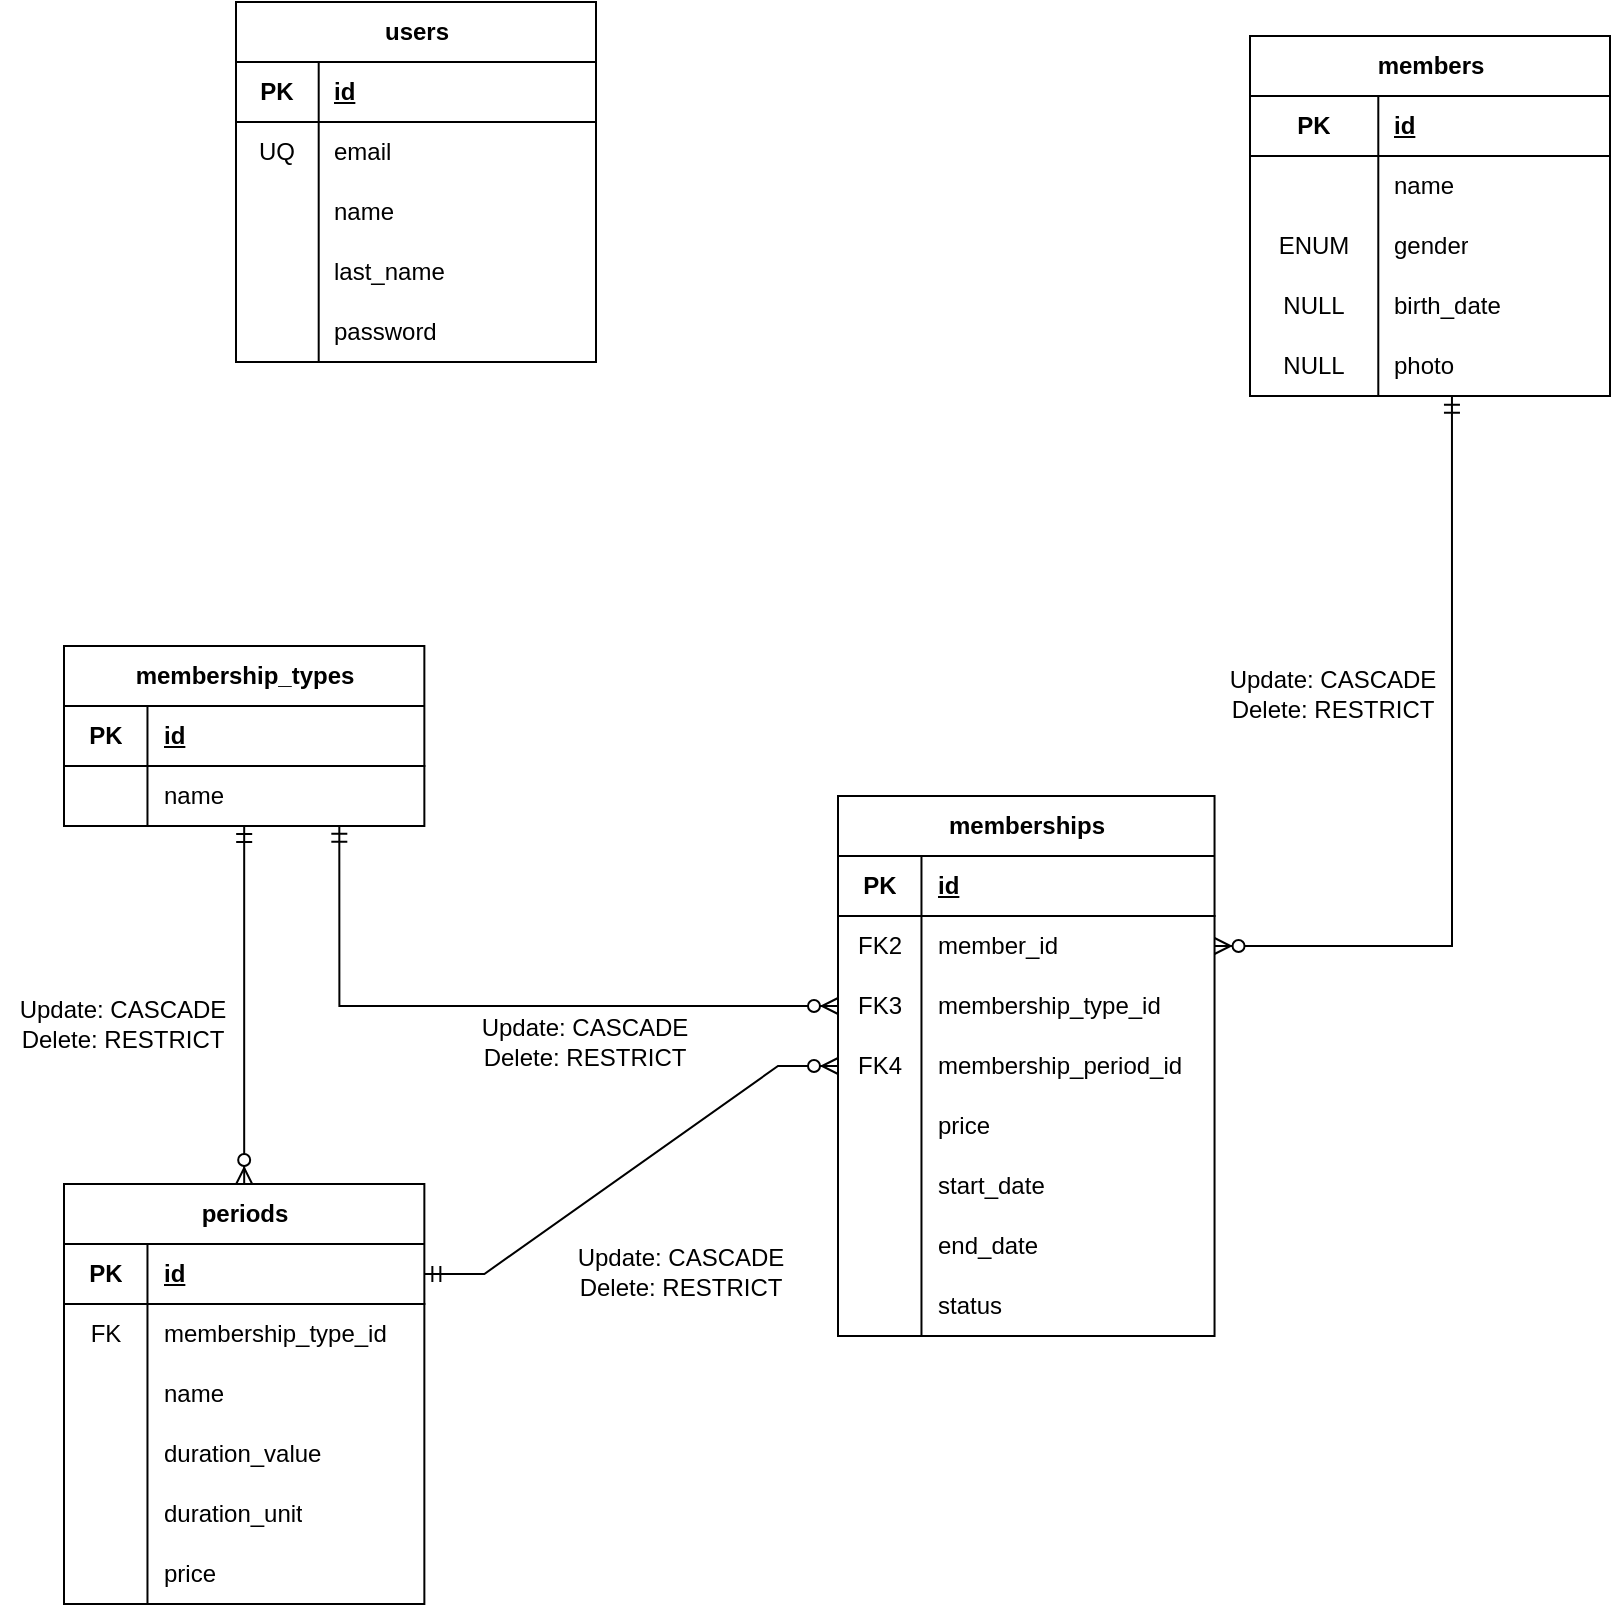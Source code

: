 <mxfile>
    <diagram name="Page-1" id="t_ZjzlIveFX3uH3_dq2D">
        <mxGraphModel dx="5225" dy="852" grid="0" gridSize="10" guides="1" tooltips="1" connect="1" arrows="1" fold="1" page="0" pageScale="1" pageWidth="1100" pageHeight="850" math="0" shadow="0">
            <root>
                <mxCell id="0"/>
                <mxCell id="1" parent="0"/>
                <mxCell id="buDMk4SMQGIEA38cGcn8-2" value="users" style="shape=table;startSize=30;container=1;collapsible=1;childLayout=tableLayout;fixedRows=1;rowLines=0;fontStyle=1;align=center;resizeLast=1;html=1;" parent="1" vertex="1">
                    <mxGeometry x="-3759" y="276" width="180" height="180" as="geometry"/>
                </mxCell>
                <mxCell id="buDMk4SMQGIEA38cGcn8-3" value="" style="shape=tableRow;horizontal=0;startSize=0;swimlaneHead=0;swimlaneBody=0;fillColor=none;collapsible=0;dropTarget=0;points=[[0,0.5],[1,0.5]];portConstraint=eastwest;top=0;left=0;right=0;bottom=1;" parent="buDMk4SMQGIEA38cGcn8-2" vertex="1">
                    <mxGeometry y="30" width="180" height="30" as="geometry"/>
                </mxCell>
                <mxCell id="buDMk4SMQGIEA38cGcn8-4" value="PK" style="shape=partialRectangle;connectable=0;fillColor=none;top=0;left=0;bottom=0;right=0;fontStyle=1;overflow=hidden;whiteSpace=wrap;html=1;" parent="buDMk4SMQGIEA38cGcn8-3" vertex="1">
                    <mxGeometry width="41.35" height="30" as="geometry">
                        <mxRectangle width="41.35" height="30" as="alternateBounds"/>
                    </mxGeometry>
                </mxCell>
                <mxCell id="buDMk4SMQGIEA38cGcn8-5" value="id" style="shape=partialRectangle;connectable=0;fillColor=none;top=0;left=0;bottom=0;right=0;align=left;spacingLeft=6;fontStyle=5;overflow=hidden;whiteSpace=wrap;html=1;" parent="buDMk4SMQGIEA38cGcn8-3" vertex="1">
                    <mxGeometry x="41.35" width="138.65" height="30" as="geometry">
                        <mxRectangle width="138.65" height="30" as="alternateBounds"/>
                    </mxGeometry>
                </mxCell>
                <mxCell id="buDMk4SMQGIEA38cGcn8-6" value="" style="shape=tableRow;horizontal=0;startSize=0;swimlaneHead=0;swimlaneBody=0;fillColor=none;collapsible=0;dropTarget=0;points=[[0,0.5],[1,0.5]];portConstraint=eastwest;top=0;left=0;right=0;bottom=0;" parent="buDMk4SMQGIEA38cGcn8-2" vertex="1">
                    <mxGeometry y="60" width="180" height="30" as="geometry"/>
                </mxCell>
                <mxCell id="buDMk4SMQGIEA38cGcn8-7" value="UQ" style="shape=partialRectangle;connectable=0;fillColor=none;top=0;left=0;bottom=0;right=0;editable=1;overflow=hidden;whiteSpace=wrap;html=1;" parent="buDMk4SMQGIEA38cGcn8-6" vertex="1">
                    <mxGeometry width="41.35" height="30" as="geometry">
                        <mxRectangle width="41.35" height="30" as="alternateBounds"/>
                    </mxGeometry>
                </mxCell>
                <mxCell id="buDMk4SMQGIEA38cGcn8-8" value="email" style="shape=partialRectangle;connectable=0;fillColor=none;top=0;left=0;bottom=0;right=0;align=left;spacingLeft=6;overflow=hidden;whiteSpace=wrap;html=1;" parent="buDMk4SMQGIEA38cGcn8-6" vertex="1">
                    <mxGeometry x="41.35" width="138.65" height="30" as="geometry">
                        <mxRectangle width="138.65" height="30" as="alternateBounds"/>
                    </mxGeometry>
                </mxCell>
                <mxCell id="buDMk4SMQGIEA38cGcn8-9" value="" style="shape=tableRow;horizontal=0;startSize=0;swimlaneHead=0;swimlaneBody=0;fillColor=none;collapsible=0;dropTarget=0;points=[[0,0.5],[1,0.5]];portConstraint=eastwest;top=0;left=0;right=0;bottom=0;" parent="buDMk4SMQGIEA38cGcn8-2" vertex="1">
                    <mxGeometry y="90" width="180" height="30" as="geometry"/>
                </mxCell>
                <mxCell id="buDMk4SMQGIEA38cGcn8-10" value="" style="shape=partialRectangle;connectable=0;fillColor=none;top=0;left=0;bottom=0;right=0;editable=1;overflow=hidden;whiteSpace=wrap;html=1;" parent="buDMk4SMQGIEA38cGcn8-9" vertex="1">
                    <mxGeometry width="41.35" height="30" as="geometry">
                        <mxRectangle width="41.35" height="30" as="alternateBounds"/>
                    </mxGeometry>
                </mxCell>
                <mxCell id="buDMk4SMQGIEA38cGcn8-11" value="name" style="shape=partialRectangle;connectable=0;fillColor=none;top=0;left=0;bottom=0;right=0;align=left;spacingLeft=6;overflow=hidden;whiteSpace=wrap;html=1;" parent="buDMk4SMQGIEA38cGcn8-9" vertex="1">
                    <mxGeometry x="41.35" width="138.65" height="30" as="geometry">
                        <mxRectangle width="138.65" height="30" as="alternateBounds"/>
                    </mxGeometry>
                </mxCell>
                <mxCell id="ZmS3aK9wkaC02EFSY0Xw-1" value="" style="shape=tableRow;horizontal=0;startSize=0;swimlaneHead=0;swimlaneBody=0;fillColor=none;collapsible=0;dropTarget=0;points=[[0,0.5],[1,0.5]];portConstraint=eastwest;top=0;left=0;right=0;bottom=0;" parent="buDMk4SMQGIEA38cGcn8-2" vertex="1">
                    <mxGeometry y="120" width="180" height="30" as="geometry"/>
                </mxCell>
                <mxCell id="ZmS3aK9wkaC02EFSY0Xw-2" value="" style="shape=partialRectangle;connectable=0;fillColor=none;top=0;left=0;bottom=0;right=0;editable=1;overflow=hidden;whiteSpace=wrap;html=1;" parent="ZmS3aK9wkaC02EFSY0Xw-1" vertex="1">
                    <mxGeometry width="41.35" height="30" as="geometry">
                        <mxRectangle width="41.35" height="30" as="alternateBounds"/>
                    </mxGeometry>
                </mxCell>
                <mxCell id="ZmS3aK9wkaC02EFSY0Xw-3" value="last_name" style="shape=partialRectangle;connectable=0;fillColor=none;top=0;left=0;bottom=0;right=0;align=left;spacingLeft=6;overflow=hidden;whiteSpace=wrap;html=1;" parent="ZmS3aK9wkaC02EFSY0Xw-1" vertex="1">
                    <mxGeometry x="41.35" width="138.65" height="30" as="geometry">
                        <mxRectangle width="138.65" height="30" as="alternateBounds"/>
                    </mxGeometry>
                </mxCell>
                <mxCell id="buDMk4SMQGIEA38cGcn8-12" value="" style="shape=tableRow;horizontal=0;startSize=0;swimlaneHead=0;swimlaneBody=0;fillColor=none;collapsible=0;dropTarget=0;points=[[0,0.5],[1,0.5]];portConstraint=eastwest;top=0;left=0;right=0;bottom=0;" parent="buDMk4SMQGIEA38cGcn8-2" vertex="1">
                    <mxGeometry y="150" width="180" height="30" as="geometry"/>
                </mxCell>
                <mxCell id="buDMk4SMQGIEA38cGcn8-13" value="" style="shape=partialRectangle;connectable=0;fillColor=none;top=0;left=0;bottom=0;right=0;editable=1;overflow=hidden;whiteSpace=wrap;html=1;" parent="buDMk4SMQGIEA38cGcn8-12" vertex="1">
                    <mxGeometry width="41.35" height="30" as="geometry">
                        <mxRectangle width="41.35" height="30" as="alternateBounds"/>
                    </mxGeometry>
                </mxCell>
                <mxCell id="buDMk4SMQGIEA38cGcn8-14" value="password" style="shape=partialRectangle;connectable=0;fillColor=none;top=0;left=0;bottom=0;right=0;align=left;spacingLeft=6;overflow=hidden;whiteSpace=wrap;html=1;" parent="buDMk4SMQGIEA38cGcn8-12" vertex="1">
                    <mxGeometry x="41.35" width="138.65" height="30" as="geometry">
                        <mxRectangle width="138.65" height="30" as="alternateBounds"/>
                    </mxGeometry>
                </mxCell>
                <mxCell id="ZmS3aK9wkaC02EFSY0Xw-10" value="members" style="shape=table;startSize=30;container=1;collapsible=1;childLayout=tableLayout;fixedRows=1;rowLines=0;fontStyle=1;align=center;resizeLast=1;html=1;" parent="1" vertex="1">
                    <mxGeometry x="-3252" y="293" width="180" height="180" as="geometry"/>
                </mxCell>
                <mxCell id="ZmS3aK9wkaC02EFSY0Xw-11" value="" style="shape=tableRow;horizontal=0;startSize=0;swimlaneHead=0;swimlaneBody=0;fillColor=none;collapsible=0;dropTarget=0;points=[[0,0.5],[1,0.5]];portConstraint=eastwest;top=0;left=0;right=0;bottom=1;" parent="ZmS3aK9wkaC02EFSY0Xw-10" vertex="1">
                    <mxGeometry y="30" width="180" height="30" as="geometry"/>
                </mxCell>
                <mxCell id="ZmS3aK9wkaC02EFSY0Xw-12" value="PK" style="shape=partialRectangle;connectable=0;fillColor=none;top=0;left=0;bottom=0;right=0;fontStyle=1;overflow=hidden;whiteSpace=wrap;html=1;" parent="ZmS3aK9wkaC02EFSY0Xw-11" vertex="1">
                    <mxGeometry width="64.15" height="30" as="geometry">
                        <mxRectangle width="64.15" height="30" as="alternateBounds"/>
                    </mxGeometry>
                </mxCell>
                <mxCell id="ZmS3aK9wkaC02EFSY0Xw-13" value="id" style="shape=partialRectangle;connectable=0;fillColor=none;top=0;left=0;bottom=0;right=0;align=left;spacingLeft=6;fontStyle=5;overflow=hidden;whiteSpace=wrap;html=1;" parent="ZmS3aK9wkaC02EFSY0Xw-11" vertex="1">
                    <mxGeometry x="64.15" width="115.85" height="30" as="geometry">
                        <mxRectangle width="115.85" height="30" as="alternateBounds"/>
                    </mxGeometry>
                </mxCell>
                <mxCell id="ZmS3aK9wkaC02EFSY0Xw-17" value="" style="shape=tableRow;horizontal=0;startSize=0;swimlaneHead=0;swimlaneBody=0;fillColor=none;collapsible=0;dropTarget=0;points=[[0,0.5],[1,0.5]];portConstraint=eastwest;top=0;left=0;right=0;bottom=0;" parent="ZmS3aK9wkaC02EFSY0Xw-10" vertex="1">
                    <mxGeometry y="60" width="180" height="30" as="geometry"/>
                </mxCell>
                <mxCell id="ZmS3aK9wkaC02EFSY0Xw-18" value="" style="shape=partialRectangle;connectable=0;fillColor=none;top=0;left=0;bottom=0;right=0;editable=1;overflow=hidden;whiteSpace=wrap;html=1;" parent="ZmS3aK9wkaC02EFSY0Xw-17" vertex="1">
                    <mxGeometry width="64.15" height="30" as="geometry">
                        <mxRectangle width="64.15" height="30" as="alternateBounds"/>
                    </mxGeometry>
                </mxCell>
                <mxCell id="ZmS3aK9wkaC02EFSY0Xw-19" value="name" style="shape=partialRectangle;connectable=0;fillColor=none;top=0;left=0;bottom=0;right=0;align=left;spacingLeft=6;overflow=hidden;whiteSpace=wrap;html=1;" parent="ZmS3aK9wkaC02EFSY0Xw-17" vertex="1">
                    <mxGeometry x="64.15" width="115.85" height="30" as="geometry">
                        <mxRectangle width="115.85" height="30" as="alternateBounds"/>
                    </mxGeometry>
                </mxCell>
                <mxCell id="ZmS3aK9wkaC02EFSY0Xw-23" value="" style="shape=tableRow;horizontal=0;startSize=0;swimlaneHead=0;swimlaneBody=0;fillColor=none;collapsible=0;dropTarget=0;points=[[0,0.5],[1,0.5]];portConstraint=eastwest;top=0;left=0;right=0;bottom=0;" parent="ZmS3aK9wkaC02EFSY0Xw-10" vertex="1">
                    <mxGeometry y="90" width="180" height="30" as="geometry"/>
                </mxCell>
                <mxCell id="ZmS3aK9wkaC02EFSY0Xw-24" value="ENUM" style="shape=partialRectangle;connectable=0;fillColor=none;top=0;left=0;bottom=0;right=0;editable=1;overflow=hidden;whiteSpace=wrap;html=1;" parent="ZmS3aK9wkaC02EFSY0Xw-23" vertex="1">
                    <mxGeometry width="64.15" height="30" as="geometry">
                        <mxRectangle width="64.15" height="30" as="alternateBounds"/>
                    </mxGeometry>
                </mxCell>
                <mxCell id="ZmS3aK9wkaC02EFSY0Xw-25" value="gender" style="shape=partialRectangle;connectable=0;fillColor=none;top=0;left=0;bottom=0;right=0;align=left;spacingLeft=6;overflow=hidden;whiteSpace=wrap;html=1;" parent="ZmS3aK9wkaC02EFSY0Xw-23" vertex="1">
                    <mxGeometry x="64.15" width="115.85" height="30" as="geometry">
                        <mxRectangle width="115.85" height="30" as="alternateBounds"/>
                    </mxGeometry>
                </mxCell>
                <mxCell id="ZmS3aK9wkaC02EFSY0Xw-26" value="" style="shape=tableRow;horizontal=0;startSize=0;swimlaneHead=0;swimlaneBody=0;fillColor=none;collapsible=0;dropTarget=0;points=[[0,0.5],[1,0.5]];portConstraint=eastwest;top=0;left=0;right=0;bottom=0;" parent="ZmS3aK9wkaC02EFSY0Xw-10" vertex="1">
                    <mxGeometry y="120" width="180" height="30" as="geometry"/>
                </mxCell>
                <mxCell id="ZmS3aK9wkaC02EFSY0Xw-27" value="NULL" style="shape=partialRectangle;connectable=0;fillColor=none;top=0;left=0;bottom=0;right=0;editable=1;overflow=hidden;whiteSpace=wrap;html=1;" parent="ZmS3aK9wkaC02EFSY0Xw-26" vertex="1">
                    <mxGeometry width="64.15" height="30" as="geometry">
                        <mxRectangle width="64.15" height="30" as="alternateBounds"/>
                    </mxGeometry>
                </mxCell>
                <mxCell id="ZmS3aK9wkaC02EFSY0Xw-28" value="birth_date" style="shape=partialRectangle;connectable=0;fillColor=none;top=0;left=0;bottom=0;right=0;align=left;spacingLeft=6;overflow=hidden;whiteSpace=wrap;html=1;" parent="ZmS3aK9wkaC02EFSY0Xw-26" vertex="1">
                    <mxGeometry x="64.15" width="115.85" height="30" as="geometry">
                        <mxRectangle width="115.85" height="30" as="alternateBounds"/>
                    </mxGeometry>
                </mxCell>
                <mxCell id="ZmS3aK9wkaC02EFSY0Xw-29" value="" style="shape=tableRow;horizontal=0;startSize=0;swimlaneHead=0;swimlaneBody=0;fillColor=none;collapsible=0;dropTarget=0;points=[[0,0.5],[1,0.5]];portConstraint=eastwest;top=0;left=0;right=0;bottom=0;" parent="ZmS3aK9wkaC02EFSY0Xw-10" vertex="1">
                    <mxGeometry y="150" width="180" height="30" as="geometry"/>
                </mxCell>
                <mxCell id="ZmS3aK9wkaC02EFSY0Xw-30" value="NULL" style="shape=partialRectangle;connectable=0;fillColor=none;top=0;left=0;bottom=0;right=0;editable=1;overflow=hidden;whiteSpace=wrap;html=1;" parent="ZmS3aK9wkaC02EFSY0Xw-29" vertex="1">
                    <mxGeometry width="64.15" height="30" as="geometry">
                        <mxRectangle width="64.15" height="30" as="alternateBounds"/>
                    </mxGeometry>
                </mxCell>
                <mxCell id="ZmS3aK9wkaC02EFSY0Xw-31" value="photo" style="shape=partialRectangle;connectable=0;fillColor=none;top=0;left=0;bottom=0;right=0;align=left;spacingLeft=6;overflow=hidden;whiteSpace=wrap;html=1;" parent="ZmS3aK9wkaC02EFSY0Xw-29" vertex="1">
                    <mxGeometry x="64.15" width="115.85" height="30" as="geometry">
                        <mxRectangle width="115.85" height="30" as="alternateBounds"/>
                    </mxGeometry>
                </mxCell>
                <mxCell id="ZmS3aK9wkaC02EFSY0Xw-38" value="membership_types" style="shape=table;startSize=30;container=1;collapsible=1;childLayout=tableLayout;fixedRows=1;rowLines=0;fontStyle=1;align=center;resizeLast=1;html=1;" parent="1" vertex="1">
                    <mxGeometry x="-3845" y="598" width="180.179" height="90" as="geometry"/>
                </mxCell>
                <mxCell id="ZmS3aK9wkaC02EFSY0Xw-39" value="" style="shape=tableRow;horizontal=0;startSize=0;swimlaneHead=0;swimlaneBody=0;fillColor=none;collapsible=0;dropTarget=0;points=[[0,0.5],[1,0.5]];portConstraint=eastwest;top=0;left=0;right=0;bottom=1;" parent="ZmS3aK9wkaC02EFSY0Xw-38" vertex="1">
                    <mxGeometry y="30" width="180.179" height="30" as="geometry"/>
                </mxCell>
                <mxCell id="ZmS3aK9wkaC02EFSY0Xw-40" value="PK" style="shape=partialRectangle;connectable=0;fillColor=none;top=0;left=0;bottom=0;right=0;fontStyle=1;overflow=hidden;whiteSpace=wrap;html=1;" parent="ZmS3aK9wkaC02EFSY0Xw-39" vertex="1">
                    <mxGeometry width="41.737" height="30" as="geometry">
                        <mxRectangle width="41.737" height="30" as="alternateBounds"/>
                    </mxGeometry>
                </mxCell>
                <mxCell id="ZmS3aK9wkaC02EFSY0Xw-41" value="id" style="shape=partialRectangle;connectable=0;fillColor=none;top=0;left=0;bottom=0;right=0;align=left;spacingLeft=6;fontStyle=5;overflow=hidden;whiteSpace=wrap;html=1;" parent="ZmS3aK9wkaC02EFSY0Xw-39" vertex="1">
                    <mxGeometry x="41.737" width="138.442" height="30" as="geometry">
                        <mxRectangle width="138.442" height="30" as="alternateBounds"/>
                    </mxGeometry>
                </mxCell>
                <mxCell id="ZmS3aK9wkaC02EFSY0Xw-45" value="" style="shape=tableRow;horizontal=0;startSize=0;swimlaneHead=0;swimlaneBody=0;fillColor=none;collapsible=0;dropTarget=0;points=[[0,0.5],[1,0.5]];portConstraint=eastwest;top=0;left=0;right=0;bottom=0;" parent="ZmS3aK9wkaC02EFSY0Xw-38" vertex="1">
                    <mxGeometry y="60" width="180.179" height="30" as="geometry"/>
                </mxCell>
                <mxCell id="ZmS3aK9wkaC02EFSY0Xw-46" value="" style="shape=partialRectangle;connectable=0;fillColor=none;top=0;left=0;bottom=0;right=0;editable=1;overflow=hidden;whiteSpace=wrap;html=1;" parent="ZmS3aK9wkaC02EFSY0Xw-45" vertex="1">
                    <mxGeometry width="41.737" height="30" as="geometry">
                        <mxRectangle width="41.737" height="30" as="alternateBounds"/>
                    </mxGeometry>
                </mxCell>
                <mxCell id="ZmS3aK9wkaC02EFSY0Xw-47" value="name" style="shape=partialRectangle;connectable=0;fillColor=none;top=0;left=0;bottom=0;right=0;align=left;spacingLeft=6;overflow=hidden;whiteSpace=wrap;html=1;" parent="ZmS3aK9wkaC02EFSY0Xw-45" vertex="1">
                    <mxGeometry x="41.737" width="138.442" height="30" as="geometry">
                        <mxRectangle width="138.442" height="30" as="alternateBounds"/>
                    </mxGeometry>
                </mxCell>
                <mxCell id="ZmS3aK9wkaC02EFSY0Xw-54" value="periods" style="shape=table;startSize=30;container=1;collapsible=1;childLayout=tableLayout;fixedRows=1;rowLines=0;fontStyle=1;align=center;resizeLast=1;html=1;" parent="1" vertex="1">
                    <mxGeometry x="-3845" y="867" width="180.179" height="210" as="geometry"/>
                </mxCell>
                <mxCell id="ZmS3aK9wkaC02EFSY0Xw-55" value="" style="shape=tableRow;horizontal=0;startSize=0;swimlaneHead=0;swimlaneBody=0;fillColor=none;collapsible=0;dropTarget=0;points=[[0,0.5],[1,0.5]];portConstraint=eastwest;top=0;left=0;right=0;bottom=1;" parent="ZmS3aK9wkaC02EFSY0Xw-54" vertex="1">
                    <mxGeometry y="30" width="180.179" height="30" as="geometry"/>
                </mxCell>
                <mxCell id="ZmS3aK9wkaC02EFSY0Xw-56" value="PK" style="shape=partialRectangle;connectable=0;fillColor=none;top=0;left=0;bottom=0;right=0;fontStyle=1;overflow=hidden;whiteSpace=wrap;html=1;" parent="ZmS3aK9wkaC02EFSY0Xw-55" vertex="1">
                    <mxGeometry width="41.737" height="30" as="geometry">
                        <mxRectangle width="41.737" height="30" as="alternateBounds"/>
                    </mxGeometry>
                </mxCell>
                <mxCell id="ZmS3aK9wkaC02EFSY0Xw-57" value="id" style="shape=partialRectangle;connectable=0;fillColor=none;top=0;left=0;bottom=0;right=0;align=left;spacingLeft=6;fontStyle=5;overflow=hidden;whiteSpace=wrap;html=1;" parent="ZmS3aK9wkaC02EFSY0Xw-55" vertex="1">
                    <mxGeometry x="41.737" width="138.442" height="30" as="geometry">
                        <mxRectangle width="138.442" height="30" as="alternateBounds"/>
                    </mxGeometry>
                </mxCell>
                <mxCell id="ZmS3aK9wkaC02EFSY0Xw-61" value="" style="shape=tableRow;horizontal=0;startSize=0;swimlaneHead=0;swimlaneBody=0;fillColor=none;collapsible=0;dropTarget=0;points=[[0,0.5],[1,0.5]];portConstraint=eastwest;top=0;left=0;right=0;bottom=0;" parent="ZmS3aK9wkaC02EFSY0Xw-54" vertex="1">
                    <mxGeometry y="60" width="180.179" height="30" as="geometry"/>
                </mxCell>
                <mxCell id="ZmS3aK9wkaC02EFSY0Xw-62" value="FK" style="shape=partialRectangle;connectable=0;fillColor=none;top=0;left=0;bottom=0;right=0;editable=1;overflow=hidden;whiteSpace=wrap;html=1;" parent="ZmS3aK9wkaC02EFSY0Xw-61" vertex="1">
                    <mxGeometry width="41.737" height="30" as="geometry">
                        <mxRectangle width="41.737" height="30" as="alternateBounds"/>
                    </mxGeometry>
                </mxCell>
                <mxCell id="ZmS3aK9wkaC02EFSY0Xw-63" value="membership_type_id" style="shape=partialRectangle;connectable=0;fillColor=none;top=0;left=0;bottom=0;right=0;align=left;spacingLeft=6;overflow=hidden;whiteSpace=wrap;html=1;" parent="ZmS3aK9wkaC02EFSY0Xw-61" vertex="1">
                    <mxGeometry x="41.737" width="138.442" height="30" as="geometry">
                        <mxRectangle width="138.442" height="30" as="alternateBounds"/>
                    </mxGeometry>
                </mxCell>
                <mxCell id="2" value="" style="shape=tableRow;horizontal=0;startSize=0;swimlaneHead=0;swimlaneBody=0;fillColor=none;collapsible=0;dropTarget=0;points=[[0,0.5],[1,0.5]];portConstraint=eastwest;top=0;left=0;right=0;bottom=0;" parent="ZmS3aK9wkaC02EFSY0Xw-54" vertex="1">
                    <mxGeometry y="90" width="180.179" height="30" as="geometry"/>
                </mxCell>
                <mxCell id="3" value="" style="shape=partialRectangle;connectable=0;fillColor=none;top=0;left=0;bottom=0;right=0;editable=1;overflow=hidden;whiteSpace=wrap;html=1;" parent="2" vertex="1">
                    <mxGeometry width="41.737" height="30" as="geometry">
                        <mxRectangle width="41.737" height="30" as="alternateBounds"/>
                    </mxGeometry>
                </mxCell>
                <mxCell id="4" value="name" style="shape=partialRectangle;connectable=0;fillColor=none;top=0;left=0;bottom=0;right=0;align=left;spacingLeft=6;overflow=hidden;whiteSpace=wrap;html=1;" parent="2" vertex="1">
                    <mxGeometry x="41.737" width="138.442" height="30" as="geometry">
                        <mxRectangle width="138.442" height="30" as="alternateBounds"/>
                    </mxGeometry>
                </mxCell>
                <mxCell id="ZmS3aK9wkaC02EFSY0Xw-64" value="" style="shape=tableRow;horizontal=0;startSize=0;swimlaneHead=0;swimlaneBody=0;fillColor=none;collapsible=0;dropTarget=0;points=[[0,0.5],[1,0.5]];portConstraint=eastwest;top=0;left=0;right=0;bottom=0;" parent="ZmS3aK9wkaC02EFSY0Xw-54" vertex="1">
                    <mxGeometry y="120" width="180.179" height="30" as="geometry"/>
                </mxCell>
                <mxCell id="ZmS3aK9wkaC02EFSY0Xw-65" value="" style="shape=partialRectangle;connectable=0;fillColor=none;top=0;left=0;bottom=0;right=0;editable=1;overflow=hidden;whiteSpace=wrap;html=1;" parent="ZmS3aK9wkaC02EFSY0Xw-64" vertex="1">
                    <mxGeometry width="41.737" height="30" as="geometry">
                        <mxRectangle width="41.737" height="30" as="alternateBounds"/>
                    </mxGeometry>
                </mxCell>
                <mxCell id="ZmS3aK9wkaC02EFSY0Xw-66" value="duration_value" style="shape=partialRectangle;connectable=0;fillColor=none;top=0;left=0;bottom=0;right=0;align=left;spacingLeft=6;overflow=hidden;whiteSpace=wrap;html=1;" parent="ZmS3aK9wkaC02EFSY0Xw-64" vertex="1">
                    <mxGeometry x="41.737" width="138.442" height="30" as="geometry">
                        <mxRectangle width="138.442" height="30" as="alternateBounds"/>
                    </mxGeometry>
                </mxCell>
                <mxCell id="ZmS3aK9wkaC02EFSY0Xw-67" value="" style="shape=tableRow;horizontal=0;startSize=0;swimlaneHead=0;swimlaneBody=0;fillColor=none;collapsible=0;dropTarget=0;points=[[0,0.5],[1,0.5]];portConstraint=eastwest;top=0;left=0;right=0;bottom=0;" parent="ZmS3aK9wkaC02EFSY0Xw-54" vertex="1">
                    <mxGeometry y="150" width="180.179" height="30" as="geometry"/>
                </mxCell>
                <mxCell id="ZmS3aK9wkaC02EFSY0Xw-68" value="" style="shape=partialRectangle;connectable=0;fillColor=none;top=0;left=0;bottom=0;right=0;editable=1;overflow=hidden;whiteSpace=wrap;html=1;" parent="ZmS3aK9wkaC02EFSY0Xw-67" vertex="1">
                    <mxGeometry width="41.737" height="30" as="geometry">
                        <mxRectangle width="41.737" height="30" as="alternateBounds"/>
                    </mxGeometry>
                </mxCell>
                <mxCell id="ZmS3aK9wkaC02EFSY0Xw-69" value="duration_unit" style="shape=partialRectangle;connectable=0;fillColor=none;top=0;left=0;bottom=0;right=0;align=left;spacingLeft=6;overflow=hidden;whiteSpace=wrap;html=1;" parent="ZmS3aK9wkaC02EFSY0Xw-67" vertex="1">
                    <mxGeometry x="41.737" width="138.442" height="30" as="geometry">
                        <mxRectangle width="138.442" height="30" as="alternateBounds"/>
                    </mxGeometry>
                </mxCell>
                <mxCell id="ZmS3aK9wkaC02EFSY0Xw-70" value="" style="shape=tableRow;horizontal=0;startSize=0;swimlaneHead=0;swimlaneBody=0;fillColor=none;collapsible=0;dropTarget=0;points=[[0,0.5],[1,0.5]];portConstraint=eastwest;top=0;left=0;right=0;bottom=0;" parent="ZmS3aK9wkaC02EFSY0Xw-54" vertex="1">
                    <mxGeometry y="180" width="180.179" height="30" as="geometry"/>
                </mxCell>
                <mxCell id="ZmS3aK9wkaC02EFSY0Xw-71" value="" style="shape=partialRectangle;connectable=0;fillColor=none;top=0;left=0;bottom=0;right=0;editable=1;overflow=hidden;whiteSpace=wrap;html=1;" parent="ZmS3aK9wkaC02EFSY0Xw-70" vertex="1">
                    <mxGeometry width="41.737" height="30" as="geometry">
                        <mxRectangle width="41.737" height="30" as="alternateBounds"/>
                    </mxGeometry>
                </mxCell>
                <mxCell id="ZmS3aK9wkaC02EFSY0Xw-72" value="price" style="shape=partialRectangle;connectable=0;fillColor=none;top=0;left=0;bottom=0;right=0;align=left;spacingLeft=6;overflow=hidden;whiteSpace=wrap;html=1;" parent="ZmS3aK9wkaC02EFSY0Xw-70" vertex="1">
                    <mxGeometry x="41.737" width="138.442" height="30" as="geometry">
                        <mxRectangle width="138.442" height="30" as="alternateBounds"/>
                    </mxGeometry>
                </mxCell>
                <mxCell id="ZmS3aK9wkaC02EFSY0Xw-73" value="" style="fontSize=12;html=1;endArrow=ERzeroToMany;startArrow=ERmandOne;rounded=0;entryX=0.5;entryY=0;entryDx=0;entryDy=0;exitX=0.5;exitY=1;exitDx=0;exitDy=0;" parent="1" source="ZmS3aK9wkaC02EFSY0Xw-38" target="ZmS3aK9wkaC02EFSY0Xw-54" edge="1">
                    <mxGeometry width="100" height="100" relative="1" as="geometry">
                        <mxPoint x="-3753.18" y="778" as="sourcePoint"/>
                        <mxPoint x="-3546.18" y="760" as="targetPoint"/>
                    </mxGeometry>
                </mxCell>
                <mxCell id="mqhOs3bqcrHOX_XixSsW-1" value="memberships" style="shape=table;startSize=30;container=1;collapsible=1;childLayout=tableLayout;fixedRows=1;rowLines=0;fontStyle=1;align=center;resizeLast=1;html=1;" parent="1" vertex="1">
                    <mxGeometry x="-3458" y="673" width="188.269" height="270" as="geometry"/>
                </mxCell>
                <mxCell id="mqhOs3bqcrHOX_XixSsW-2" value="" style="shape=tableRow;horizontal=0;startSize=0;swimlaneHead=0;swimlaneBody=0;fillColor=none;collapsible=0;dropTarget=0;points=[[0,0.5],[1,0.5]];portConstraint=eastwest;top=0;left=0;right=0;bottom=1;" parent="mqhOs3bqcrHOX_XixSsW-1" vertex="1">
                    <mxGeometry y="30" width="188.269" height="30" as="geometry"/>
                </mxCell>
                <mxCell id="mqhOs3bqcrHOX_XixSsW-3" value="PK" style="shape=partialRectangle;connectable=0;fillColor=none;top=0;left=0;bottom=0;right=0;fontStyle=1;overflow=hidden;whiteSpace=wrap;html=1;" parent="mqhOs3bqcrHOX_XixSsW-2" vertex="1">
                    <mxGeometry width="41.737" height="30" as="geometry">
                        <mxRectangle width="41.737" height="30" as="alternateBounds"/>
                    </mxGeometry>
                </mxCell>
                <mxCell id="mqhOs3bqcrHOX_XixSsW-4" value="id" style="shape=partialRectangle;connectable=0;fillColor=none;top=0;left=0;bottom=0;right=0;align=left;spacingLeft=6;fontStyle=5;overflow=hidden;whiteSpace=wrap;html=1;" parent="mqhOs3bqcrHOX_XixSsW-2" vertex="1">
                    <mxGeometry x="41.737" width="146.533" height="30" as="geometry">
                        <mxRectangle width="146.533" height="30" as="alternateBounds"/>
                    </mxGeometry>
                </mxCell>
                <mxCell id="Kw_Bj35O--UsvmyiCs1L-13" value="" style="shape=tableRow;horizontal=0;startSize=0;swimlaneHead=0;swimlaneBody=0;fillColor=none;collapsible=0;dropTarget=0;points=[[0,0.5],[1,0.5]];portConstraint=eastwest;top=0;left=0;right=0;bottom=0;" parent="mqhOs3bqcrHOX_XixSsW-1" vertex="1">
                    <mxGeometry y="60" width="188.269" height="30" as="geometry"/>
                </mxCell>
                <mxCell id="Kw_Bj35O--UsvmyiCs1L-14" value="FK2" style="shape=partialRectangle;connectable=0;fillColor=none;top=0;left=0;bottom=0;right=0;editable=1;overflow=hidden;whiteSpace=wrap;html=1;" parent="Kw_Bj35O--UsvmyiCs1L-13" vertex="1">
                    <mxGeometry width="41.737" height="30" as="geometry">
                        <mxRectangle width="41.737" height="30" as="alternateBounds"/>
                    </mxGeometry>
                </mxCell>
                <mxCell id="Kw_Bj35O--UsvmyiCs1L-15" value="member_id" style="shape=partialRectangle;connectable=0;fillColor=none;top=0;left=0;bottom=0;right=0;align=left;spacingLeft=6;overflow=hidden;whiteSpace=wrap;html=1;" parent="Kw_Bj35O--UsvmyiCs1L-13" vertex="1">
                    <mxGeometry x="41.737" width="146.533" height="30" as="geometry">
                        <mxRectangle width="146.533" height="30" as="alternateBounds"/>
                    </mxGeometry>
                </mxCell>
                <mxCell id="Kw_Bj35O--UsvmyiCs1L-3" value="" style="shape=tableRow;horizontal=0;startSize=0;swimlaneHead=0;swimlaneBody=0;fillColor=none;collapsible=0;dropTarget=0;points=[[0,0.5],[1,0.5]];portConstraint=eastwest;top=0;left=0;right=0;bottom=0;" parent="mqhOs3bqcrHOX_XixSsW-1" vertex="1">
                    <mxGeometry y="90" width="188.269" height="30" as="geometry"/>
                </mxCell>
                <mxCell id="Kw_Bj35O--UsvmyiCs1L-4" value="FK3" style="shape=partialRectangle;connectable=0;fillColor=none;top=0;left=0;bottom=0;right=0;editable=1;overflow=hidden;whiteSpace=wrap;html=1;" parent="Kw_Bj35O--UsvmyiCs1L-3" vertex="1">
                    <mxGeometry width="41.737" height="30" as="geometry">
                        <mxRectangle width="41.737" height="30" as="alternateBounds"/>
                    </mxGeometry>
                </mxCell>
                <mxCell id="Kw_Bj35O--UsvmyiCs1L-5" value="membership_type_id" style="shape=partialRectangle;connectable=0;fillColor=none;top=0;left=0;bottom=0;right=0;align=left;spacingLeft=6;overflow=hidden;whiteSpace=wrap;html=1;" parent="Kw_Bj35O--UsvmyiCs1L-3" vertex="1">
                    <mxGeometry x="41.737" width="146.533" height="30" as="geometry">
                        <mxRectangle width="146.533" height="30" as="alternateBounds"/>
                    </mxGeometry>
                </mxCell>
                <mxCell id="Kw_Bj35O--UsvmyiCs1L-6" value="" style="shape=tableRow;horizontal=0;startSize=0;swimlaneHead=0;swimlaneBody=0;fillColor=none;collapsible=0;dropTarget=0;points=[[0,0.5],[1,0.5]];portConstraint=eastwest;top=0;left=0;right=0;bottom=0;" parent="mqhOs3bqcrHOX_XixSsW-1" vertex="1">
                    <mxGeometry y="120" width="188.269" height="30" as="geometry"/>
                </mxCell>
                <mxCell id="Kw_Bj35O--UsvmyiCs1L-7" value="FK4" style="shape=partialRectangle;connectable=0;fillColor=none;top=0;left=0;bottom=0;right=0;editable=1;overflow=hidden;whiteSpace=wrap;html=1;" parent="Kw_Bj35O--UsvmyiCs1L-6" vertex="1">
                    <mxGeometry width="41.737" height="30" as="geometry">
                        <mxRectangle width="41.737" height="30" as="alternateBounds"/>
                    </mxGeometry>
                </mxCell>
                <mxCell id="Kw_Bj35O--UsvmyiCs1L-8" value="membership_period_id" style="shape=partialRectangle;connectable=0;fillColor=none;top=0;left=0;bottom=0;right=0;align=left;spacingLeft=6;overflow=hidden;whiteSpace=wrap;html=1;" parent="Kw_Bj35O--UsvmyiCs1L-6" vertex="1">
                    <mxGeometry x="41.737" width="146.533" height="30" as="geometry">
                        <mxRectangle width="146.533" height="30" as="alternateBounds"/>
                    </mxGeometry>
                </mxCell>
                <mxCell id="mqhOs3bqcrHOX_XixSsW-8" value="" style="shape=tableRow;horizontal=0;startSize=0;swimlaneHead=0;swimlaneBody=0;fillColor=none;collapsible=0;dropTarget=0;points=[[0,0.5],[1,0.5]];portConstraint=eastwest;top=0;left=0;right=0;bottom=0;" parent="mqhOs3bqcrHOX_XixSsW-1" vertex="1">
                    <mxGeometry y="150" width="188.269" height="30" as="geometry"/>
                </mxCell>
                <mxCell id="mqhOs3bqcrHOX_XixSsW-9" value="" style="shape=partialRectangle;connectable=0;fillColor=none;top=0;left=0;bottom=0;right=0;editable=1;overflow=hidden;whiteSpace=wrap;html=1;" parent="mqhOs3bqcrHOX_XixSsW-8" vertex="1">
                    <mxGeometry width="41.737" height="30" as="geometry">
                        <mxRectangle width="41.737" height="30" as="alternateBounds"/>
                    </mxGeometry>
                </mxCell>
                <mxCell id="mqhOs3bqcrHOX_XixSsW-10" value="price" style="shape=partialRectangle;connectable=0;fillColor=none;top=0;left=0;bottom=0;right=0;align=left;spacingLeft=6;overflow=hidden;whiteSpace=wrap;html=1;" parent="mqhOs3bqcrHOX_XixSsW-8" vertex="1">
                    <mxGeometry x="41.737" width="146.533" height="30" as="geometry">
                        <mxRectangle width="146.533" height="30" as="alternateBounds"/>
                    </mxGeometry>
                </mxCell>
                <mxCell id="mqhOs3bqcrHOX_XixSsW-11" value="" style="shape=tableRow;horizontal=0;startSize=0;swimlaneHead=0;swimlaneBody=0;fillColor=none;collapsible=0;dropTarget=0;points=[[0,0.5],[1,0.5]];portConstraint=eastwest;top=0;left=0;right=0;bottom=0;" parent="mqhOs3bqcrHOX_XixSsW-1" vertex="1">
                    <mxGeometry y="180" width="188.269" height="30" as="geometry"/>
                </mxCell>
                <mxCell id="mqhOs3bqcrHOX_XixSsW-12" value="" style="shape=partialRectangle;connectable=0;fillColor=none;top=0;left=0;bottom=0;right=0;editable=1;overflow=hidden;whiteSpace=wrap;html=1;" parent="mqhOs3bqcrHOX_XixSsW-11" vertex="1">
                    <mxGeometry width="41.737" height="30" as="geometry">
                        <mxRectangle width="41.737" height="30" as="alternateBounds"/>
                    </mxGeometry>
                </mxCell>
                <mxCell id="mqhOs3bqcrHOX_XixSsW-13" value="start_date" style="shape=partialRectangle;connectable=0;fillColor=none;top=0;left=0;bottom=0;right=0;align=left;spacingLeft=6;overflow=hidden;whiteSpace=wrap;html=1;" parent="mqhOs3bqcrHOX_XixSsW-11" vertex="1">
                    <mxGeometry x="41.737" width="146.533" height="30" as="geometry">
                        <mxRectangle width="146.533" height="30" as="alternateBounds"/>
                    </mxGeometry>
                </mxCell>
                <mxCell id="mqhOs3bqcrHOX_XixSsW-14" value="" style="shape=tableRow;horizontal=0;startSize=0;swimlaneHead=0;swimlaneBody=0;fillColor=none;collapsible=0;dropTarget=0;points=[[0,0.5],[1,0.5]];portConstraint=eastwest;top=0;left=0;right=0;bottom=0;" parent="mqhOs3bqcrHOX_XixSsW-1" vertex="1">
                    <mxGeometry y="210" width="188.269" height="30" as="geometry"/>
                </mxCell>
                <mxCell id="mqhOs3bqcrHOX_XixSsW-15" value="" style="shape=partialRectangle;connectable=0;fillColor=none;top=0;left=0;bottom=0;right=0;editable=1;overflow=hidden;whiteSpace=wrap;html=1;" parent="mqhOs3bqcrHOX_XixSsW-14" vertex="1">
                    <mxGeometry width="41.737" height="30" as="geometry">
                        <mxRectangle width="41.737" height="30" as="alternateBounds"/>
                    </mxGeometry>
                </mxCell>
                <mxCell id="mqhOs3bqcrHOX_XixSsW-16" value="end_date" style="shape=partialRectangle;connectable=0;fillColor=none;top=0;left=0;bottom=0;right=0;align=left;spacingLeft=6;overflow=hidden;whiteSpace=wrap;html=1;" parent="mqhOs3bqcrHOX_XixSsW-14" vertex="1">
                    <mxGeometry x="41.737" width="146.533" height="30" as="geometry">
                        <mxRectangle width="146.533" height="30" as="alternateBounds"/>
                    </mxGeometry>
                </mxCell>
                <mxCell id="mqhOs3bqcrHOX_XixSsW-17" value="" style="shape=tableRow;horizontal=0;startSize=0;swimlaneHead=0;swimlaneBody=0;fillColor=none;collapsible=0;dropTarget=0;points=[[0,0.5],[1,0.5]];portConstraint=eastwest;top=0;left=0;right=0;bottom=0;" parent="mqhOs3bqcrHOX_XixSsW-1" vertex="1">
                    <mxGeometry y="240" width="188.269" height="30" as="geometry"/>
                </mxCell>
                <mxCell id="mqhOs3bqcrHOX_XixSsW-18" value="" style="shape=partialRectangle;connectable=0;fillColor=none;top=0;left=0;bottom=0;right=0;editable=1;overflow=hidden;whiteSpace=wrap;html=1;" parent="mqhOs3bqcrHOX_XixSsW-17" vertex="1">
                    <mxGeometry width="41.737" height="30" as="geometry">
                        <mxRectangle width="41.737" height="30" as="alternateBounds"/>
                    </mxGeometry>
                </mxCell>
                <mxCell id="mqhOs3bqcrHOX_XixSsW-19" value="status" style="shape=partialRectangle;connectable=0;fillColor=none;top=0;left=0;bottom=0;right=0;align=left;spacingLeft=6;overflow=hidden;whiteSpace=wrap;html=1;" parent="mqhOs3bqcrHOX_XixSsW-17" vertex="1">
                    <mxGeometry x="41.737" width="146.533" height="30" as="geometry">
                        <mxRectangle width="146.533" height="30" as="alternateBounds"/>
                    </mxGeometry>
                </mxCell>
                <mxCell id="Kw_Bj35O--UsvmyiCs1L-11" value="" style="edgeStyle=orthogonalEdgeStyle;fontSize=12;html=1;endArrow=ERzeroToMany;startArrow=ERmandOne;rounded=0;entryX=0;entryY=0.5;entryDx=0;entryDy=0;exitX=0.764;exitY=0.996;exitDx=0;exitDy=0;exitPerimeter=0;" parent="1" source="ZmS3aK9wkaC02EFSY0Xw-45" target="Kw_Bj35O--UsvmyiCs1L-3" edge="1">
                    <mxGeometry width="100" height="100" relative="1" as="geometry">
                        <mxPoint x="-3505" y="723" as="sourcePoint"/>
                        <mxPoint x="-3473" y="985" as="targetPoint"/>
                    </mxGeometry>
                </mxCell>
                <mxCell id="Kw_Bj35O--UsvmyiCs1L-12" value="" style="edgeStyle=entityRelationEdgeStyle;fontSize=12;html=1;endArrow=ERzeroToMany;startArrow=ERmandOne;rounded=0;entryX=0;entryY=0.5;entryDx=0;entryDy=0;exitX=1;exitY=0.5;exitDx=0;exitDy=0;" parent="1" source="ZmS3aK9wkaC02EFSY0Xw-55" target="Kw_Bj35O--UsvmyiCs1L-6" edge="1">
                    <mxGeometry width="100" height="100" relative="1" as="geometry">
                        <mxPoint x="-3573" y="885" as="sourcePoint"/>
                        <mxPoint x="-3325" y="841" as="targetPoint"/>
                    </mxGeometry>
                </mxCell>
                <mxCell id="Kw_Bj35O--UsvmyiCs1L-16" value="" style="edgeStyle=orthogonalEdgeStyle;fontSize=12;html=1;endArrow=ERzeroToMany;startArrow=ERmandOne;rounded=0;entryX=1;entryY=0.5;entryDx=0;entryDy=0;exitX=0.561;exitY=1.014;exitDx=0;exitDy=0;exitPerimeter=0;" parent="1" source="ZmS3aK9wkaC02EFSY0Xw-29" target="Kw_Bj35O--UsvmyiCs1L-13" edge="1">
                    <mxGeometry width="100" height="100" relative="1" as="geometry">
                        <mxPoint x="-2909" y="636" as="sourcePoint"/>
                        <mxPoint x="-2655" y="893" as="targetPoint"/>
                    </mxGeometry>
                </mxCell>
                <mxCell id="Kw_Bj35O--UsvmyiCs1L-18" value="Update: CASCADE&lt;div&gt;Delete: RESTRICT&lt;/div&gt;" style="text;html=1;align=center;verticalAlign=middle;resizable=0;points=[];autosize=1;strokeColor=none;fillColor=none;" parent="1" vertex="1">
                    <mxGeometry x="-3646" y="775" width="121" height="41" as="geometry"/>
                </mxCell>
                <mxCell id="Kw_Bj35O--UsvmyiCs1L-19" value="Update: CASCADE&lt;div&gt;Delete: RESTRICT&lt;/div&gt;" style="text;html=1;align=center;verticalAlign=middle;resizable=0;points=[];autosize=1;strokeColor=none;fillColor=none;" parent="1" vertex="1">
                    <mxGeometry x="-3598" y="890" width="121" height="41" as="geometry"/>
                </mxCell>
                <mxCell id="Kw_Bj35O--UsvmyiCs1L-20" value="Update: CASCADE&lt;div&gt;Delete: RESTRICT&lt;/div&gt;" style="text;html=1;align=center;verticalAlign=middle;resizable=0;points=[];autosize=1;strokeColor=none;fillColor=none;" parent="1" vertex="1">
                    <mxGeometry x="-3877" y="766" width="121" height="41" as="geometry"/>
                </mxCell>
                <mxCell id="Kw_Bj35O--UsvmyiCs1L-22" value="Update: CASCADE&lt;div&gt;Delete: RESTRICT&lt;/div&gt;" style="text;html=1;align=center;verticalAlign=middle;resizable=0;points=[];autosize=1;strokeColor=none;fillColor=none;" parent="1" vertex="1">
                    <mxGeometry x="-3272" y="601" width="121" height="41" as="geometry"/>
                </mxCell>
            </root>
        </mxGraphModel>
    </diagram>
</mxfile>
